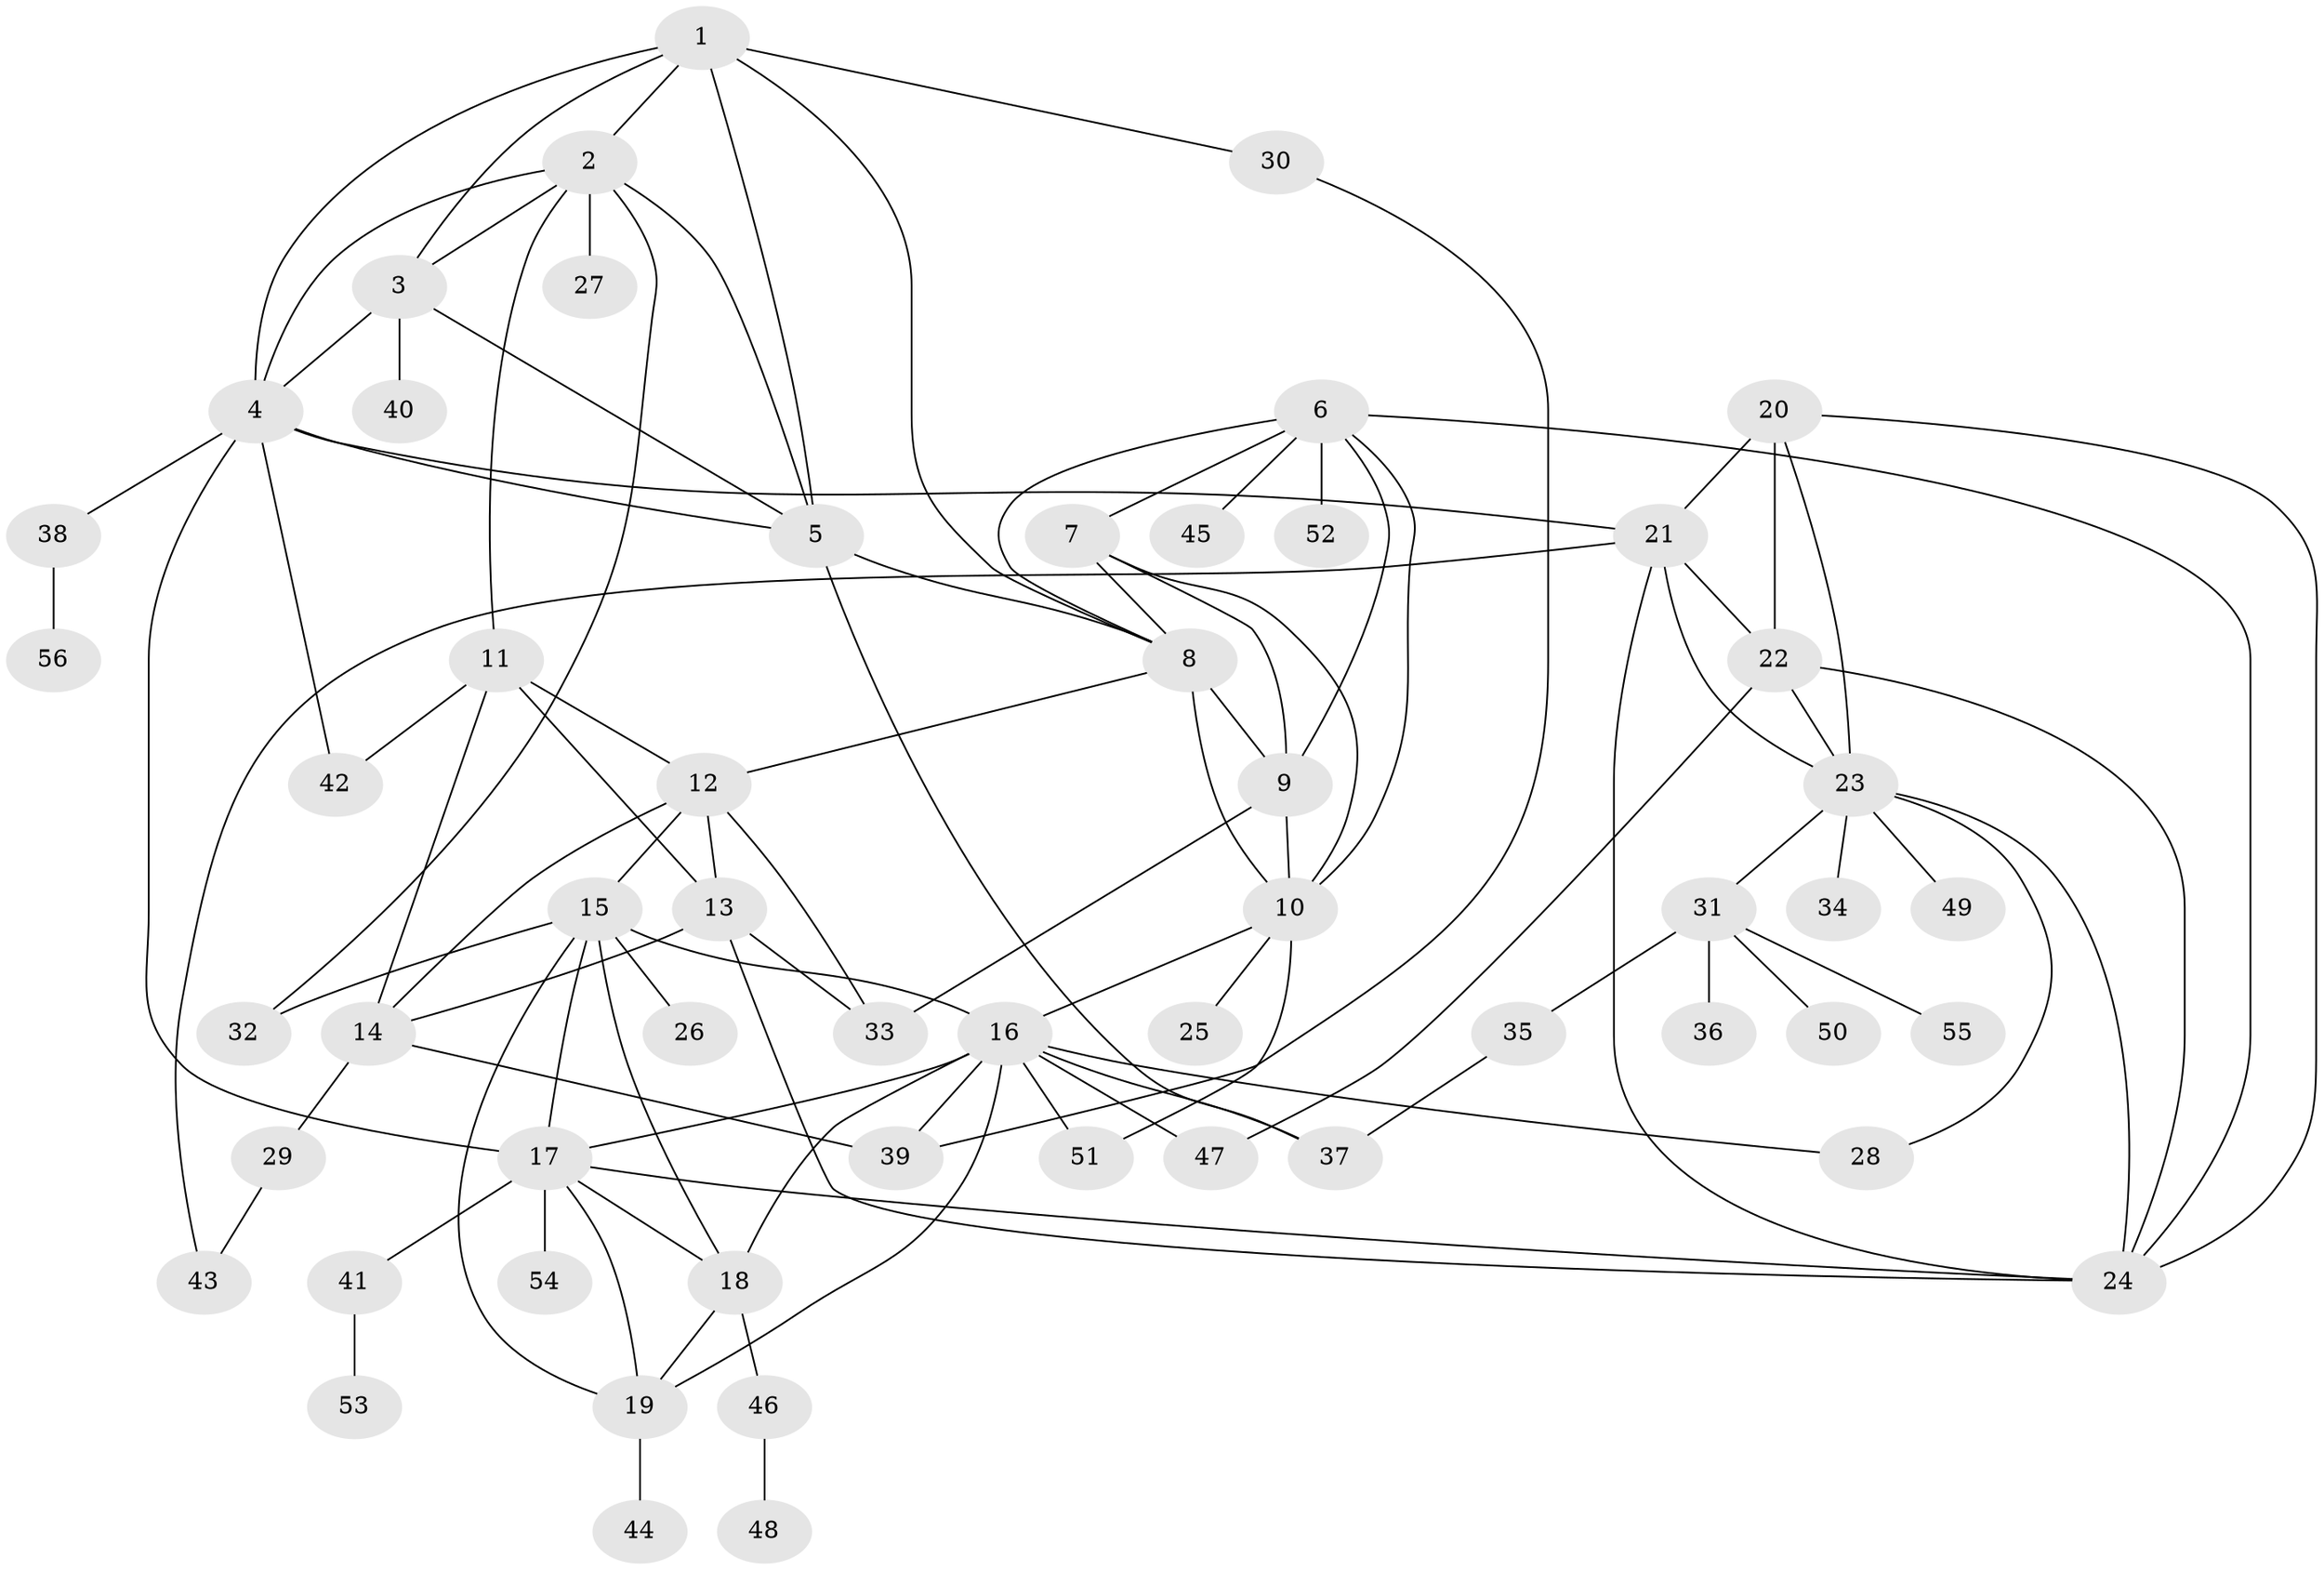 // original degree distribution, {6: 0.08035714285714286, 8: 0.044642857142857144, 10: 0.017857142857142856, 11: 0.026785714285714284, 5: 0.017857142857142856, 7: 0.026785714285714284, 9: 0.017857142857142856, 2: 0.17857142857142858, 1: 0.5089285714285714, 3: 0.0625, 4: 0.017857142857142856}
// Generated by graph-tools (version 1.1) at 2025/37/03/09/25 02:37:34]
// undirected, 56 vertices, 101 edges
graph export_dot {
graph [start="1"]
  node [color=gray90,style=filled];
  1;
  2;
  3;
  4;
  5;
  6;
  7;
  8;
  9;
  10;
  11;
  12;
  13;
  14;
  15;
  16;
  17;
  18;
  19;
  20;
  21;
  22;
  23;
  24;
  25;
  26;
  27;
  28;
  29;
  30;
  31;
  32;
  33;
  34;
  35;
  36;
  37;
  38;
  39;
  40;
  41;
  42;
  43;
  44;
  45;
  46;
  47;
  48;
  49;
  50;
  51;
  52;
  53;
  54;
  55;
  56;
  1 -- 2 [weight=1.0];
  1 -- 3 [weight=1.0];
  1 -- 4 [weight=1.0];
  1 -- 5 [weight=1.0];
  1 -- 8 [weight=1.0];
  1 -- 30 [weight=1.0];
  2 -- 3 [weight=1.0];
  2 -- 4 [weight=1.0];
  2 -- 5 [weight=1.0];
  2 -- 11 [weight=1.0];
  2 -- 27 [weight=1.0];
  2 -- 32 [weight=1.0];
  3 -- 4 [weight=1.0];
  3 -- 5 [weight=1.0];
  3 -- 40 [weight=5.0];
  4 -- 5 [weight=1.0];
  4 -- 17 [weight=1.0];
  4 -- 21 [weight=2.0];
  4 -- 38 [weight=2.0];
  4 -- 42 [weight=1.0];
  5 -- 8 [weight=1.0];
  5 -- 37 [weight=4.0];
  6 -- 7 [weight=1.0];
  6 -- 8 [weight=1.0];
  6 -- 9 [weight=1.0];
  6 -- 10 [weight=1.0];
  6 -- 24 [weight=1.0];
  6 -- 45 [weight=1.0];
  6 -- 52 [weight=1.0];
  7 -- 8 [weight=1.0];
  7 -- 9 [weight=2.0];
  7 -- 10 [weight=1.0];
  8 -- 9 [weight=1.0];
  8 -- 10 [weight=1.0];
  8 -- 12 [weight=1.0];
  9 -- 10 [weight=1.0];
  9 -- 33 [weight=1.0];
  10 -- 16 [weight=1.0];
  10 -- 25 [weight=1.0];
  10 -- 51 [weight=4.0];
  11 -- 12 [weight=2.0];
  11 -- 13 [weight=1.0];
  11 -- 14 [weight=1.0];
  11 -- 42 [weight=1.0];
  12 -- 13 [weight=3.0];
  12 -- 14 [weight=2.0];
  12 -- 15 [weight=1.0];
  12 -- 33 [weight=1.0];
  13 -- 14 [weight=1.0];
  13 -- 24 [weight=1.0];
  13 -- 33 [weight=1.0];
  14 -- 29 [weight=1.0];
  14 -- 39 [weight=1.0];
  15 -- 16 [weight=1.0];
  15 -- 17 [weight=1.0];
  15 -- 18 [weight=1.0];
  15 -- 19 [weight=1.0];
  15 -- 26 [weight=1.0];
  15 -- 32 [weight=1.0];
  16 -- 17 [weight=1.0];
  16 -- 18 [weight=1.0];
  16 -- 19 [weight=1.0];
  16 -- 28 [weight=1.0];
  16 -- 37 [weight=1.0];
  16 -- 39 [weight=1.0];
  16 -- 47 [weight=1.0];
  16 -- 51 [weight=1.0];
  17 -- 18 [weight=1.0];
  17 -- 19 [weight=1.0];
  17 -- 24 [weight=1.0];
  17 -- 41 [weight=1.0];
  17 -- 54 [weight=1.0];
  18 -- 19 [weight=1.0];
  18 -- 46 [weight=1.0];
  19 -- 44 [weight=1.0];
  20 -- 21 [weight=2.0];
  20 -- 22 [weight=1.0];
  20 -- 23 [weight=1.0];
  20 -- 24 [weight=1.0];
  21 -- 22 [weight=1.0];
  21 -- 23 [weight=1.0];
  21 -- 24 [weight=1.0];
  21 -- 43 [weight=1.0];
  22 -- 23 [weight=1.0];
  22 -- 24 [weight=1.0];
  22 -- 47 [weight=1.0];
  23 -- 24 [weight=1.0];
  23 -- 28 [weight=1.0];
  23 -- 31 [weight=1.0];
  23 -- 34 [weight=1.0];
  23 -- 49 [weight=1.0];
  29 -- 43 [weight=1.0];
  30 -- 39 [weight=1.0];
  31 -- 35 [weight=1.0];
  31 -- 36 [weight=1.0];
  31 -- 50 [weight=1.0];
  31 -- 55 [weight=1.0];
  35 -- 37 [weight=1.0];
  38 -- 56 [weight=1.0];
  41 -- 53 [weight=2.0];
  46 -- 48 [weight=2.0];
}
